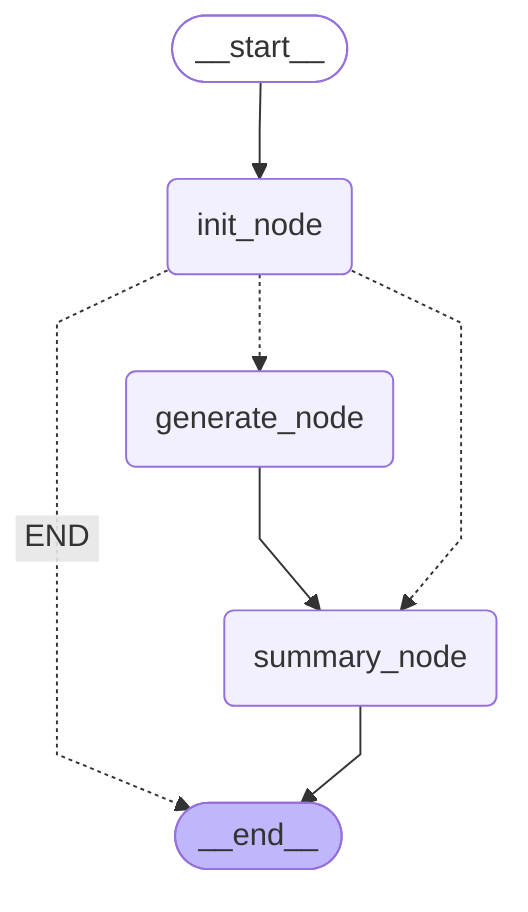 ---
config:
  flowchart:
    curve: linear
---
graph TD;
	__start__([<p>__start__</p>]):::first
	init_node(init_node)
	generate_node(generate_node)
	summary_node(summary_node)
	__end__([<p>__end__</p>]):::last
	__start__ --> init_node;
	generate_node --> summary_node;
	init_node -. &nbsp;END&nbsp; .-> __end__;
	init_node -.-> generate_node;
	init_node -.-> summary_node;
	summary_node --> __end__;
	classDef default fill:#f2f0ff,line-height:1.2
	classDef first fill-opacity:0
	classDef last fill:#bfb6fc